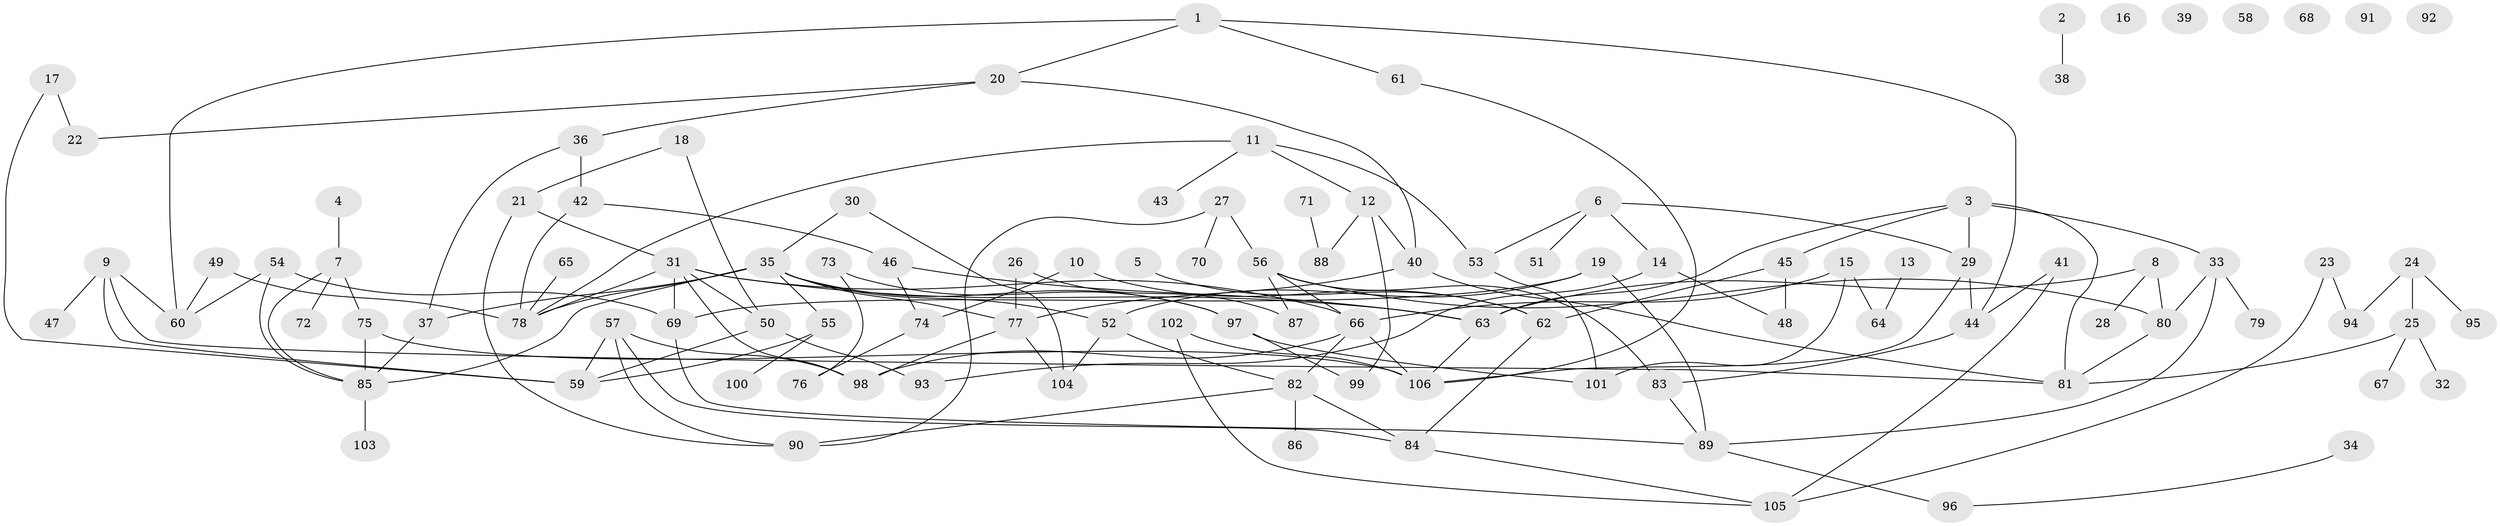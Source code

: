 // coarse degree distribution, {9: 0.017543859649122806, 5: 0.08771929824561403, 3: 0.2631578947368421, 2: 0.17543859649122806, 4: 0.15789473684210525, 1: 0.15789473684210525, 7: 0.05263157894736842, 6: 0.05263157894736842, 11: 0.017543859649122806, 8: 0.017543859649122806}
// Generated by graph-tools (version 1.1) at 2025/48/03/04/25 22:48:00]
// undirected, 106 vertices, 149 edges
graph export_dot {
  node [color=gray90,style=filled];
  1;
  2;
  3;
  4;
  5;
  6;
  7;
  8;
  9;
  10;
  11;
  12;
  13;
  14;
  15;
  16;
  17;
  18;
  19;
  20;
  21;
  22;
  23;
  24;
  25;
  26;
  27;
  28;
  29;
  30;
  31;
  32;
  33;
  34;
  35;
  36;
  37;
  38;
  39;
  40;
  41;
  42;
  43;
  44;
  45;
  46;
  47;
  48;
  49;
  50;
  51;
  52;
  53;
  54;
  55;
  56;
  57;
  58;
  59;
  60;
  61;
  62;
  63;
  64;
  65;
  66;
  67;
  68;
  69;
  70;
  71;
  72;
  73;
  74;
  75;
  76;
  77;
  78;
  79;
  80;
  81;
  82;
  83;
  84;
  85;
  86;
  87;
  88;
  89;
  90;
  91;
  92;
  93;
  94;
  95;
  96;
  97;
  98;
  99;
  100;
  101;
  102;
  103;
  104;
  105;
  106;
  1 -- 20;
  1 -- 44;
  1 -- 60;
  1 -- 61;
  2 -- 38;
  3 -- 29;
  3 -- 33;
  3 -- 45;
  3 -- 63;
  3 -- 81;
  4 -- 7;
  5 -- 62;
  6 -- 14;
  6 -- 29;
  6 -- 51;
  6 -- 53;
  7 -- 72;
  7 -- 75;
  7 -- 85;
  8 -- 28;
  8 -- 63;
  8 -- 80;
  9 -- 47;
  9 -- 59;
  9 -- 60;
  9 -- 81;
  10 -- 62;
  10 -- 74;
  11 -- 12;
  11 -- 43;
  11 -- 53;
  11 -- 78;
  12 -- 40;
  12 -- 88;
  12 -- 99;
  13 -- 64;
  14 -- 48;
  14 -- 93;
  15 -- 64;
  15 -- 66;
  15 -- 101;
  17 -- 22;
  17 -- 59;
  18 -- 21;
  18 -- 50;
  19 -- 52;
  19 -- 69;
  19 -- 89;
  20 -- 22;
  20 -- 36;
  20 -- 40;
  21 -- 31;
  21 -- 90;
  23 -- 94;
  23 -- 105;
  24 -- 25;
  24 -- 94;
  24 -- 95;
  25 -- 32;
  25 -- 67;
  25 -- 81;
  26 -- 77;
  26 -- 87;
  27 -- 56;
  27 -- 70;
  27 -- 90;
  29 -- 44;
  29 -- 106;
  30 -- 35;
  30 -- 104;
  31 -- 50;
  31 -- 63;
  31 -- 66;
  31 -- 69;
  31 -- 78;
  31 -- 98;
  33 -- 79;
  33 -- 80;
  33 -- 89;
  34 -- 96;
  35 -- 37;
  35 -- 52;
  35 -- 55;
  35 -- 77;
  35 -- 78;
  35 -- 85;
  35 -- 97;
  36 -- 37;
  36 -- 42;
  37 -- 85;
  40 -- 77;
  40 -- 81;
  41 -- 44;
  41 -- 105;
  42 -- 46;
  42 -- 78;
  44 -- 83;
  45 -- 48;
  45 -- 62;
  46 -- 63;
  46 -- 74;
  49 -- 60;
  49 -- 78;
  50 -- 59;
  50 -- 93;
  52 -- 82;
  52 -- 104;
  53 -- 101;
  54 -- 60;
  54 -- 69;
  54 -- 85;
  55 -- 59;
  55 -- 100;
  56 -- 66;
  56 -- 80;
  56 -- 83;
  56 -- 87;
  57 -- 59;
  57 -- 84;
  57 -- 90;
  57 -- 98;
  61 -- 106;
  62 -- 84;
  63 -- 106;
  65 -- 78;
  66 -- 82;
  66 -- 98;
  66 -- 106;
  69 -- 89;
  71 -- 88;
  73 -- 76;
  73 -- 97;
  74 -- 76;
  75 -- 85;
  75 -- 106;
  77 -- 98;
  77 -- 104;
  80 -- 81;
  82 -- 84;
  82 -- 86;
  82 -- 90;
  83 -- 89;
  84 -- 105;
  85 -- 103;
  89 -- 96;
  97 -- 99;
  97 -- 101;
  102 -- 105;
  102 -- 106;
}
